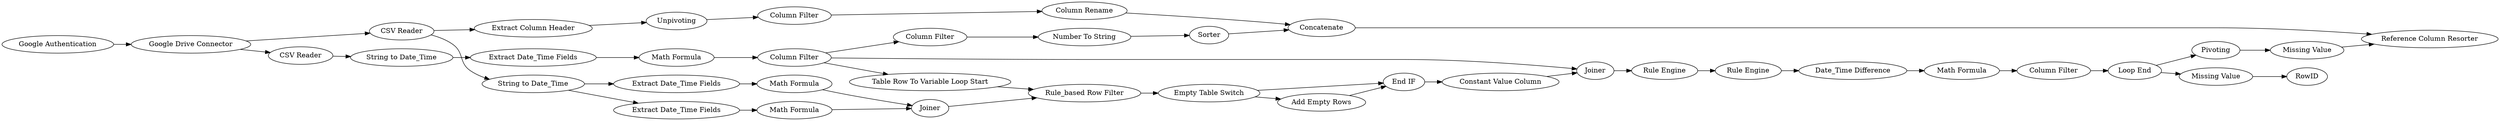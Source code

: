 digraph {
	279 [label="Google Authentication"]
	281 [label="Google Drive Connector"]
	284 [label="CSV Reader"]
	285 [label="CSV Reader"]
	287 [label="Extract Date_Time Fields"]
	288 [label="Math Formula"]
	289 [label="Extract Date_Time Fields"]
	290 [label="String to Date_Time"]
	291 [label="Math Formula"]
	292 [label="Math Formula"]
	293 [label="Extract Date_Time Fields"]
	294 [label=Joiner]
	295 [label="Column Filter"]
	296 [label="String to Date_Time"]
	297 [label="Table Row To Variable Loop Start"]
	302 [label="Loop End"]
	2060 [label=RowID]
	2061 [label=Pivoting]
	2062 [label="Rule_based Row Filter"]
	2063 [label="Constant Value Column"]
	2064 [label=Joiner]
	2065 [label="Rule Engine"]
	2066 [label="Rule Engine"]
	2067 [label="Date_Time Difference"]
	2068 [label="Math Formula"]
	2069 [label="Column Filter"]
	2107 [label="Reference Column Resorter"]
	2117 [label="Empty Table Switch"]
	2118 [label="Add Empty Rows"]
	2119 [label="End IF"]
	2121 [label="Missing Value"]
	2122 [label="Column Filter"]
	2123 [label="Number To String"]
	2124 [label=Unpivoting]
	2125 [label="Extract Column Header"]
	2126 [label="Column Filter"]
	2127 [label="Column Rename"]
	2128 [label=Sorter]
	2129 [label=Concatenate]
	2130 [label="Missing Value"]
	279 -> 281
	281 -> 285
	281 -> 284
	284 -> 290
	284 -> 2125
	285 -> 296
	287 -> 291
	288 -> 295
	289 -> 288
	290 -> 293
	290 -> 287
	291 -> 294
	292 -> 294
	293 -> 292
	294 -> 2062
	295 -> 297
	295 -> 2122
	295 -> 2064
	296 -> 289
	297 -> 2062
	302 -> 2121
	302 -> 2061
	2061 -> 2130
	2062 -> 2117
	2063 -> 2064
	2064 -> 2065
	2065 -> 2066
	2066 -> 2067
	2067 -> 2068
	2068 -> 2069
	2069 -> 302
	2117 -> 2119
	2117 -> 2118
	2118 -> 2119
	2119 -> 2063
	2121 -> 2060
	2122 -> 2123
	2123 -> 2128
	2124 -> 2126
	2125 -> 2124
	2126 -> 2127
	2127 -> 2129
	2128 -> 2129
	2129 -> 2107
	2130 -> 2107
	rankdir=LR
}
